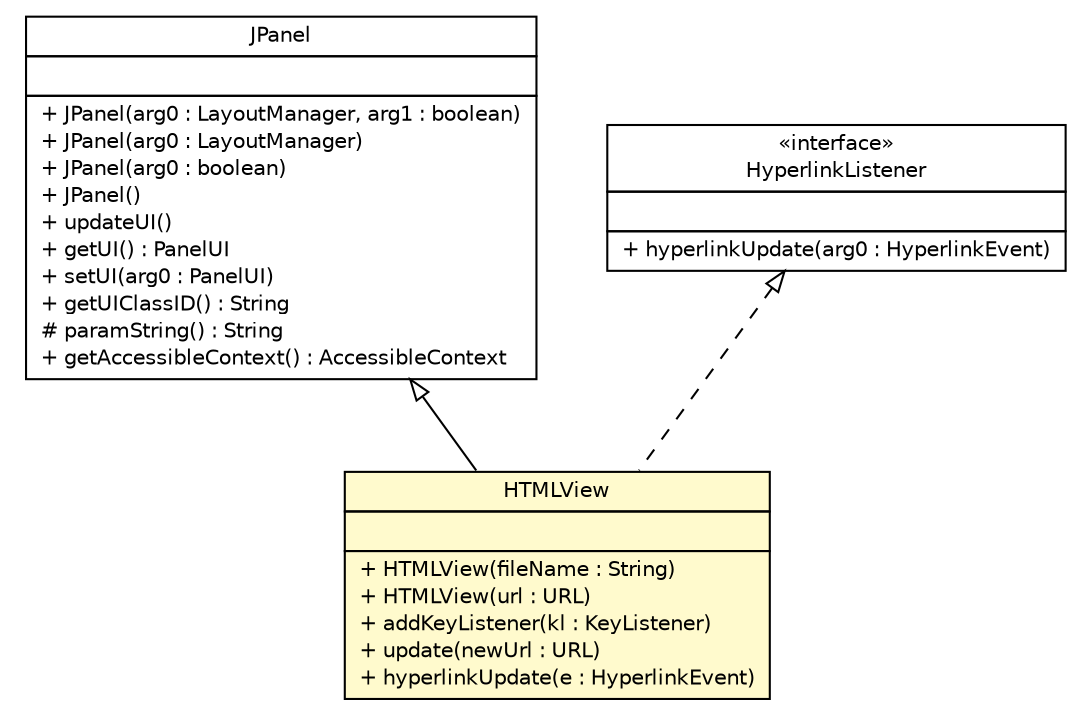 #!/usr/local/bin/dot
#
# Class diagram 
# Generated by UMLGraph version R5_6 (http://www.umlgraph.org/)
#

digraph G {
	edge [fontname="Helvetica",fontsize=10,labelfontname="Helvetica",labelfontsize=10];
	node [fontname="Helvetica",fontsize=10,shape=plaintext];
	nodesep=0.25;
	ranksep=0.5;
	// sorcer.ssb.tools.plugin.browser.HTMLView
	c162253 [label=<<table title="sorcer.ssb.tools.plugin.browser.HTMLView" border="0" cellborder="1" cellspacing="0" cellpadding="2" port="p" bgcolor="lemonChiffon" href="./HTMLView.html">
		<tr><td><table border="0" cellspacing="0" cellpadding="1">
<tr><td align="center" balign="center"> HTMLView </td></tr>
		</table></td></tr>
		<tr><td><table border="0" cellspacing="0" cellpadding="1">
<tr><td align="left" balign="left">  </td></tr>
		</table></td></tr>
		<tr><td><table border="0" cellspacing="0" cellpadding="1">
<tr><td align="left" balign="left"> + HTMLView(fileName : String) </td></tr>
<tr><td align="left" balign="left"> + HTMLView(url : URL) </td></tr>
<tr><td align="left" balign="left"> + addKeyListener(kl : KeyListener) </td></tr>
<tr><td align="left" balign="left"> + update(newUrl : URL) </td></tr>
<tr><td align="left" balign="left"> + hyperlinkUpdate(e : HyperlinkEvent) </td></tr>
		</table></td></tr>
		</table>>, URL="./HTMLView.html", fontname="Helvetica", fontcolor="black", fontsize=10.0];
	//sorcer.ssb.tools.plugin.browser.HTMLView extends javax.swing.JPanel
	c162315:p -> c162253:p [dir=back,arrowtail=empty];
	//sorcer.ssb.tools.plugin.browser.HTMLView implements javax.swing.event.HyperlinkListener
	c162316:p -> c162253:p [dir=back,arrowtail=empty,style=dashed];
	// javax.swing.event.HyperlinkListener
	c162316 [label=<<table title="javax.swing.event.HyperlinkListener" border="0" cellborder="1" cellspacing="0" cellpadding="2" port="p" href="http://docs.oracle.com/javase/7/docs/api/javax/swing/event/HyperlinkListener.html">
		<tr><td><table border="0" cellspacing="0" cellpadding="1">
<tr><td align="center" balign="center"> &#171;interface&#187; </td></tr>
<tr><td align="center" balign="center"> HyperlinkListener </td></tr>
		</table></td></tr>
		<tr><td><table border="0" cellspacing="0" cellpadding="1">
<tr><td align="left" balign="left">  </td></tr>
		</table></td></tr>
		<tr><td><table border="0" cellspacing="0" cellpadding="1">
<tr><td align="left" balign="left"> + hyperlinkUpdate(arg0 : HyperlinkEvent) </td></tr>
		</table></td></tr>
		</table>>, URL="http://docs.oracle.com/javase/7/docs/api/javax/swing/event/HyperlinkListener.html", fontname="Helvetica", fontcolor="black", fontsize=10.0];
	// javax.swing.JPanel
	c162315 [label=<<table title="javax.swing.JPanel" border="0" cellborder="1" cellspacing="0" cellpadding="2" port="p" href="http://docs.oracle.com/javase/7/docs/api/javax/swing/JPanel.html">
		<tr><td><table border="0" cellspacing="0" cellpadding="1">
<tr><td align="center" balign="center"> JPanel </td></tr>
		</table></td></tr>
		<tr><td><table border="0" cellspacing="0" cellpadding="1">
<tr><td align="left" balign="left">  </td></tr>
		</table></td></tr>
		<tr><td><table border="0" cellspacing="0" cellpadding="1">
<tr><td align="left" balign="left"> + JPanel(arg0 : LayoutManager, arg1 : boolean) </td></tr>
<tr><td align="left" balign="left"> + JPanel(arg0 : LayoutManager) </td></tr>
<tr><td align="left" balign="left"> + JPanel(arg0 : boolean) </td></tr>
<tr><td align="left" balign="left"> + JPanel() </td></tr>
<tr><td align="left" balign="left"> + updateUI() </td></tr>
<tr><td align="left" balign="left"> + getUI() : PanelUI </td></tr>
<tr><td align="left" balign="left"> + setUI(arg0 : PanelUI) </td></tr>
<tr><td align="left" balign="left"> + getUIClassID() : String </td></tr>
<tr><td align="left" balign="left"> # paramString() : String </td></tr>
<tr><td align="left" balign="left"> + getAccessibleContext() : AccessibleContext </td></tr>
		</table></td></tr>
		</table>>, URL="http://docs.oracle.com/javase/7/docs/api/javax/swing/JPanel.html", fontname="Helvetica", fontcolor="black", fontsize=10.0];
}

